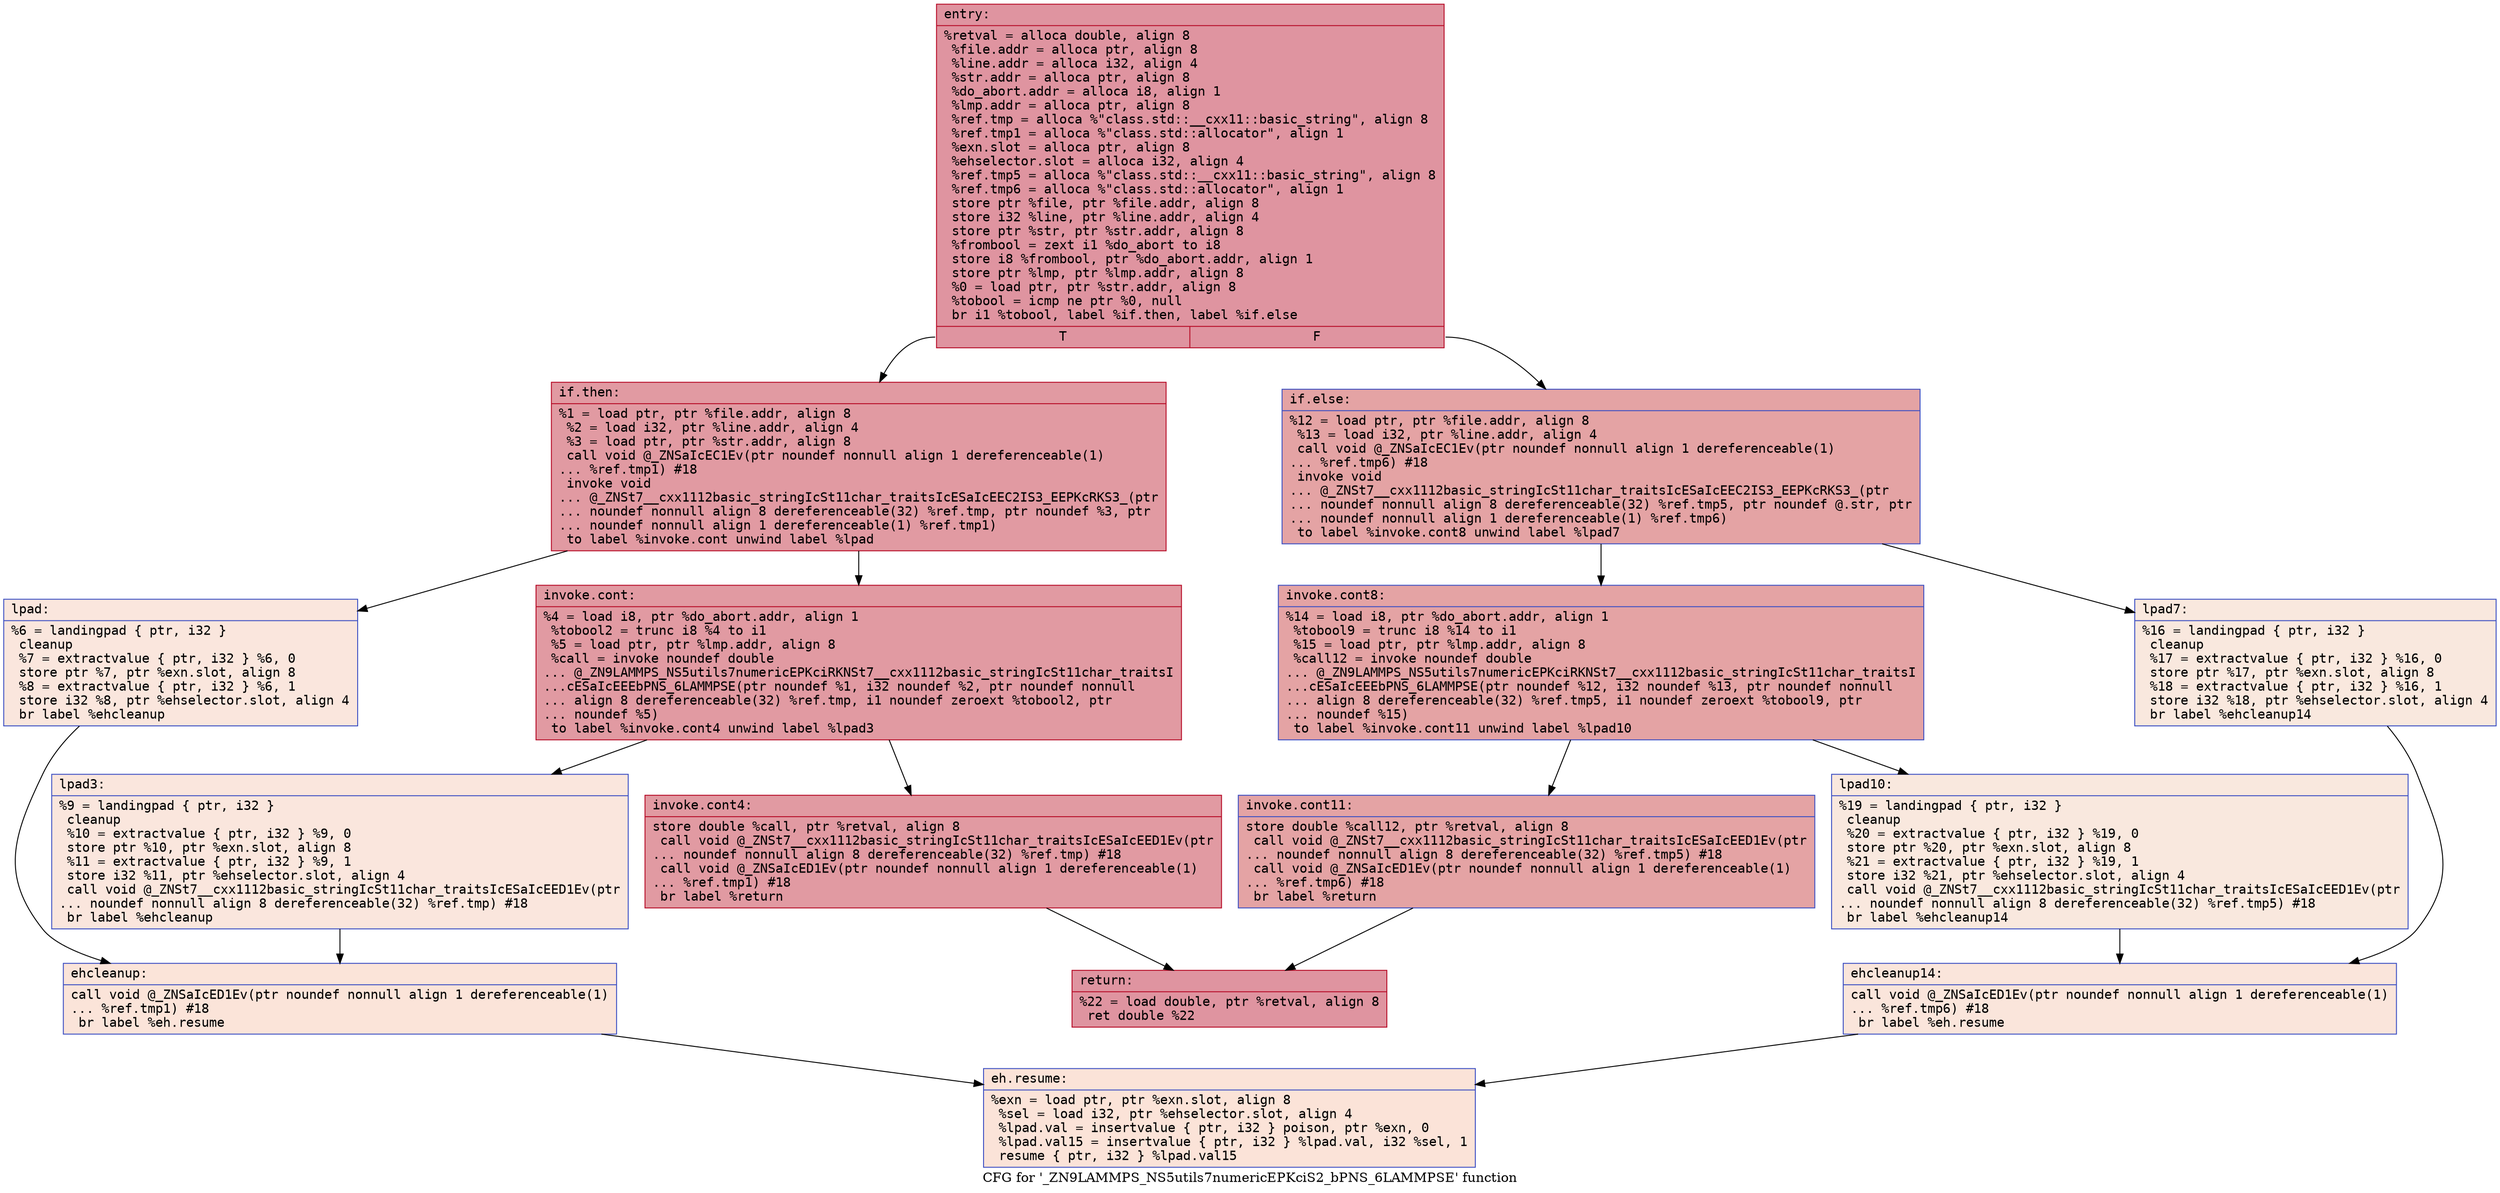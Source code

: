 digraph "CFG for '_ZN9LAMMPS_NS5utils7numericEPKciS2_bPNS_6LAMMPSE' function" {
	label="CFG for '_ZN9LAMMPS_NS5utils7numericEPKciS2_bPNS_6LAMMPSE' function";

	Node0x5584165644b0 [shape=record,color="#b70d28ff", style=filled, fillcolor="#b70d2870" fontname="Courier",label="{entry:\l|  %retval = alloca double, align 8\l  %file.addr = alloca ptr, align 8\l  %line.addr = alloca i32, align 4\l  %str.addr = alloca ptr, align 8\l  %do_abort.addr = alloca i8, align 1\l  %lmp.addr = alloca ptr, align 8\l  %ref.tmp = alloca %\"class.std::__cxx11::basic_string\", align 8\l  %ref.tmp1 = alloca %\"class.std::allocator\", align 1\l  %exn.slot = alloca ptr, align 8\l  %ehselector.slot = alloca i32, align 4\l  %ref.tmp5 = alloca %\"class.std::__cxx11::basic_string\", align 8\l  %ref.tmp6 = alloca %\"class.std::allocator\", align 1\l  store ptr %file, ptr %file.addr, align 8\l  store i32 %line, ptr %line.addr, align 4\l  store ptr %str, ptr %str.addr, align 8\l  %frombool = zext i1 %do_abort to i8\l  store i8 %frombool, ptr %do_abort.addr, align 1\l  store ptr %lmp, ptr %lmp.addr, align 8\l  %0 = load ptr, ptr %str.addr, align 8\l  %tobool = icmp ne ptr %0, null\l  br i1 %tobool, label %if.then, label %if.else\l|{<s0>T|<s1>F}}"];
	Node0x5584165644b0:s0 -> Node0x5584165656e0[tooltip="entry -> if.then\nProbability 62.50%" ];
	Node0x5584165644b0:s1 -> Node0x558416565750[tooltip="entry -> if.else\nProbability 37.50%" ];
	Node0x5584165656e0 [shape=record,color="#b70d28ff", style=filled, fillcolor="#bb1b2c70" fontname="Courier",label="{if.then:\l|  %1 = load ptr, ptr %file.addr, align 8\l  %2 = load i32, ptr %line.addr, align 4\l  %3 = load ptr, ptr %str.addr, align 8\l  call void @_ZNSaIcEC1Ev(ptr noundef nonnull align 1 dereferenceable(1)\l... %ref.tmp1) #18\l  invoke void\l... @_ZNSt7__cxx1112basic_stringIcSt11char_traitsIcESaIcEEC2IS3_EEPKcRKS3_(ptr\l... noundef nonnull align 8 dereferenceable(32) %ref.tmp, ptr noundef %3, ptr\l... noundef nonnull align 1 dereferenceable(1) %ref.tmp1)\l          to label %invoke.cont unwind label %lpad\l}"];
	Node0x5584165656e0 -> Node0x558416565b70[tooltip="if.then -> invoke.cont\nProbability 100.00%" ];
	Node0x5584165656e0 -> Node0x558416565bf0[tooltip="if.then -> lpad\nProbability 0.00%" ];
	Node0x558416565b70 [shape=record,color="#b70d28ff", style=filled, fillcolor="#bb1b2c70" fontname="Courier",label="{invoke.cont:\l|  %4 = load i8, ptr %do_abort.addr, align 1\l  %tobool2 = trunc i8 %4 to i1\l  %5 = load ptr, ptr %lmp.addr, align 8\l  %call = invoke noundef double\l... @_ZN9LAMMPS_NS5utils7numericEPKciRKNSt7__cxx1112basic_stringIcSt11char_traitsI\l...cESaIcEEEbPNS_6LAMMPSE(ptr noundef %1, i32 noundef %2, ptr noundef nonnull\l... align 8 dereferenceable(32) %ref.tmp, i1 noundef zeroext %tobool2, ptr\l... noundef %5)\l          to label %invoke.cont4 unwind label %lpad3\l}"];
	Node0x558416565b70 -> Node0x558416565b20[tooltip="invoke.cont -> invoke.cont4\nProbability 100.00%" ];
	Node0x558416565b70 -> Node0x558416564dd0[tooltip="invoke.cont -> lpad3\nProbability 0.00%" ];
	Node0x558416565b20 [shape=record,color="#b70d28ff", style=filled, fillcolor="#bb1b2c70" fontname="Courier",label="{invoke.cont4:\l|  store double %call, ptr %retval, align 8\l  call void @_ZNSt7__cxx1112basic_stringIcSt11char_traitsIcESaIcEED1Ev(ptr\l... noundef nonnull align 8 dereferenceable(32) %ref.tmp) #18\l  call void @_ZNSaIcED1Ev(ptr noundef nonnull align 1 dereferenceable(1)\l... %ref.tmp1) #18\l  br label %return\l}"];
	Node0x558416565b20 -> Node0x558416566720[tooltip="invoke.cont4 -> return\nProbability 100.00%" ];
	Node0x558416565bf0 [shape=record,color="#3d50c3ff", style=filled, fillcolor="#f3c7b170" fontname="Courier",label="{lpad:\l|  %6 = landingpad \{ ptr, i32 \}\l          cleanup\l  %7 = extractvalue \{ ptr, i32 \} %6, 0\l  store ptr %7, ptr %exn.slot, align 8\l  %8 = extractvalue \{ ptr, i32 \} %6, 1\l  store i32 %8, ptr %ehselector.slot, align 4\l  br label %ehcleanup\l}"];
	Node0x558416565bf0 -> Node0x5584165669f0[tooltip="lpad -> ehcleanup\nProbability 100.00%" ];
	Node0x558416564dd0 [shape=record,color="#3d50c3ff", style=filled, fillcolor="#f3c7b170" fontname="Courier",label="{lpad3:\l|  %9 = landingpad \{ ptr, i32 \}\l          cleanup\l  %10 = extractvalue \{ ptr, i32 \} %9, 0\l  store ptr %10, ptr %exn.slot, align 8\l  %11 = extractvalue \{ ptr, i32 \} %9, 1\l  store i32 %11, ptr %ehselector.slot, align 4\l  call void @_ZNSt7__cxx1112basic_stringIcSt11char_traitsIcESaIcEED1Ev(ptr\l... noundef nonnull align 8 dereferenceable(32) %ref.tmp) #18\l  br label %ehcleanup\l}"];
	Node0x558416564dd0 -> Node0x5584165669f0[tooltip="lpad3 -> ehcleanup\nProbability 100.00%" ];
	Node0x5584165669f0 [shape=record,color="#3d50c3ff", style=filled, fillcolor="#f5c1a970" fontname="Courier",label="{ehcleanup:\l|  call void @_ZNSaIcED1Ev(ptr noundef nonnull align 1 dereferenceable(1)\l... %ref.tmp1) #18\l  br label %eh.resume\l}"];
	Node0x5584165669f0 -> Node0x558416566fa0[tooltip="ehcleanup -> eh.resume\nProbability 100.00%" ];
	Node0x558416565750 [shape=record,color="#3d50c3ff", style=filled, fillcolor="#c32e3170" fontname="Courier",label="{if.else:\l|  %12 = load ptr, ptr %file.addr, align 8\l  %13 = load i32, ptr %line.addr, align 4\l  call void @_ZNSaIcEC1Ev(ptr noundef nonnull align 1 dereferenceable(1)\l... %ref.tmp6) #18\l  invoke void\l... @_ZNSt7__cxx1112basic_stringIcSt11char_traitsIcESaIcEEC2IS3_EEPKcRKS3_(ptr\l... noundef nonnull align 8 dereferenceable(32) %ref.tmp5, ptr noundef @.str, ptr\l... noundef nonnull align 1 dereferenceable(1) %ref.tmp6)\l          to label %invoke.cont8 unwind label %lpad7\l}"];
	Node0x558416565750 -> Node0x5584165672c0[tooltip="if.else -> invoke.cont8\nProbability 100.00%" ];
	Node0x558416565750 -> Node0x558416567340[tooltip="if.else -> lpad7\nProbability 0.00%" ];
	Node0x5584165672c0 [shape=record,color="#3d50c3ff", style=filled, fillcolor="#c32e3170" fontname="Courier",label="{invoke.cont8:\l|  %14 = load i8, ptr %do_abort.addr, align 1\l  %tobool9 = trunc i8 %14 to i1\l  %15 = load ptr, ptr %lmp.addr, align 8\l  %call12 = invoke noundef double\l... @_ZN9LAMMPS_NS5utils7numericEPKciRKNSt7__cxx1112basic_stringIcSt11char_traitsI\l...cESaIcEEEbPNS_6LAMMPSE(ptr noundef %12, i32 noundef %13, ptr noundef nonnull\l... align 8 dereferenceable(32) %ref.tmp5, i1 noundef zeroext %tobool9, ptr\l... noundef %15)\l          to label %invoke.cont11 unwind label %lpad10\l}"];
	Node0x5584165672c0 -> Node0x558416567270[tooltip="invoke.cont8 -> invoke.cont11\nProbability 100.00%" ];
	Node0x5584165672c0 -> Node0x558416567750[tooltip="invoke.cont8 -> lpad10\nProbability 0.00%" ];
	Node0x558416567270 [shape=record,color="#3d50c3ff", style=filled, fillcolor="#c32e3170" fontname="Courier",label="{invoke.cont11:\l|  store double %call12, ptr %retval, align 8\l  call void @_ZNSt7__cxx1112basic_stringIcSt11char_traitsIcESaIcEED1Ev(ptr\l... noundef nonnull align 8 dereferenceable(32) %ref.tmp5) #18\l  call void @_ZNSaIcED1Ev(ptr noundef nonnull align 1 dereferenceable(1)\l... %ref.tmp6) #18\l  br label %return\l}"];
	Node0x558416567270 -> Node0x558416566720[tooltip="invoke.cont11 -> return\nProbability 100.00%" ];
	Node0x558416567340 [shape=record,color="#3d50c3ff", style=filled, fillcolor="#f2cab570" fontname="Courier",label="{lpad7:\l|  %16 = landingpad \{ ptr, i32 \}\l          cleanup\l  %17 = extractvalue \{ ptr, i32 \} %16, 0\l  store ptr %17, ptr %exn.slot, align 8\l  %18 = extractvalue \{ ptr, i32 \} %16, 1\l  store i32 %18, ptr %ehselector.slot, align 4\l  br label %ehcleanup14\l}"];
	Node0x558416567340 -> Node0x558416567f50[tooltip="lpad7 -> ehcleanup14\nProbability 100.00%" ];
	Node0x558416567750 [shape=record,color="#3d50c3ff", style=filled, fillcolor="#f2cab570" fontname="Courier",label="{lpad10:\l|  %19 = landingpad \{ ptr, i32 \}\l          cleanup\l  %20 = extractvalue \{ ptr, i32 \} %19, 0\l  store ptr %20, ptr %exn.slot, align 8\l  %21 = extractvalue \{ ptr, i32 \} %19, 1\l  store i32 %21, ptr %ehselector.slot, align 4\l  call void @_ZNSt7__cxx1112basic_stringIcSt11char_traitsIcESaIcEED1Ev(ptr\l... noundef nonnull align 8 dereferenceable(32) %ref.tmp5) #18\l  br label %ehcleanup14\l}"];
	Node0x558416567750 -> Node0x558416567f50[tooltip="lpad10 -> ehcleanup14\nProbability 100.00%" ];
	Node0x558416567f50 [shape=record,color="#3d50c3ff", style=filled, fillcolor="#f4c5ad70" fontname="Courier",label="{ehcleanup14:\l|  call void @_ZNSaIcED1Ev(ptr noundef nonnull align 1 dereferenceable(1)\l... %ref.tmp6) #18\l  br label %eh.resume\l}"];
	Node0x558416567f50 -> Node0x558416566fa0[tooltip="ehcleanup14 -> eh.resume\nProbability 100.00%" ];
	Node0x558416566720 [shape=record,color="#b70d28ff", style=filled, fillcolor="#b70d2870" fontname="Courier",label="{return:\l|  %22 = load double, ptr %retval, align 8\l  ret double %22\l}"];
	Node0x558416566fa0 [shape=record,color="#3d50c3ff", style=filled, fillcolor="#f6bfa670" fontname="Courier",label="{eh.resume:\l|  %exn = load ptr, ptr %exn.slot, align 8\l  %sel = load i32, ptr %ehselector.slot, align 4\l  %lpad.val = insertvalue \{ ptr, i32 \} poison, ptr %exn, 0\l  %lpad.val15 = insertvalue \{ ptr, i32 \} %lpad.val, i32 %sel, 1\l  resume \{ ptr, i32 \} %lpad.val15\l}"];
}
